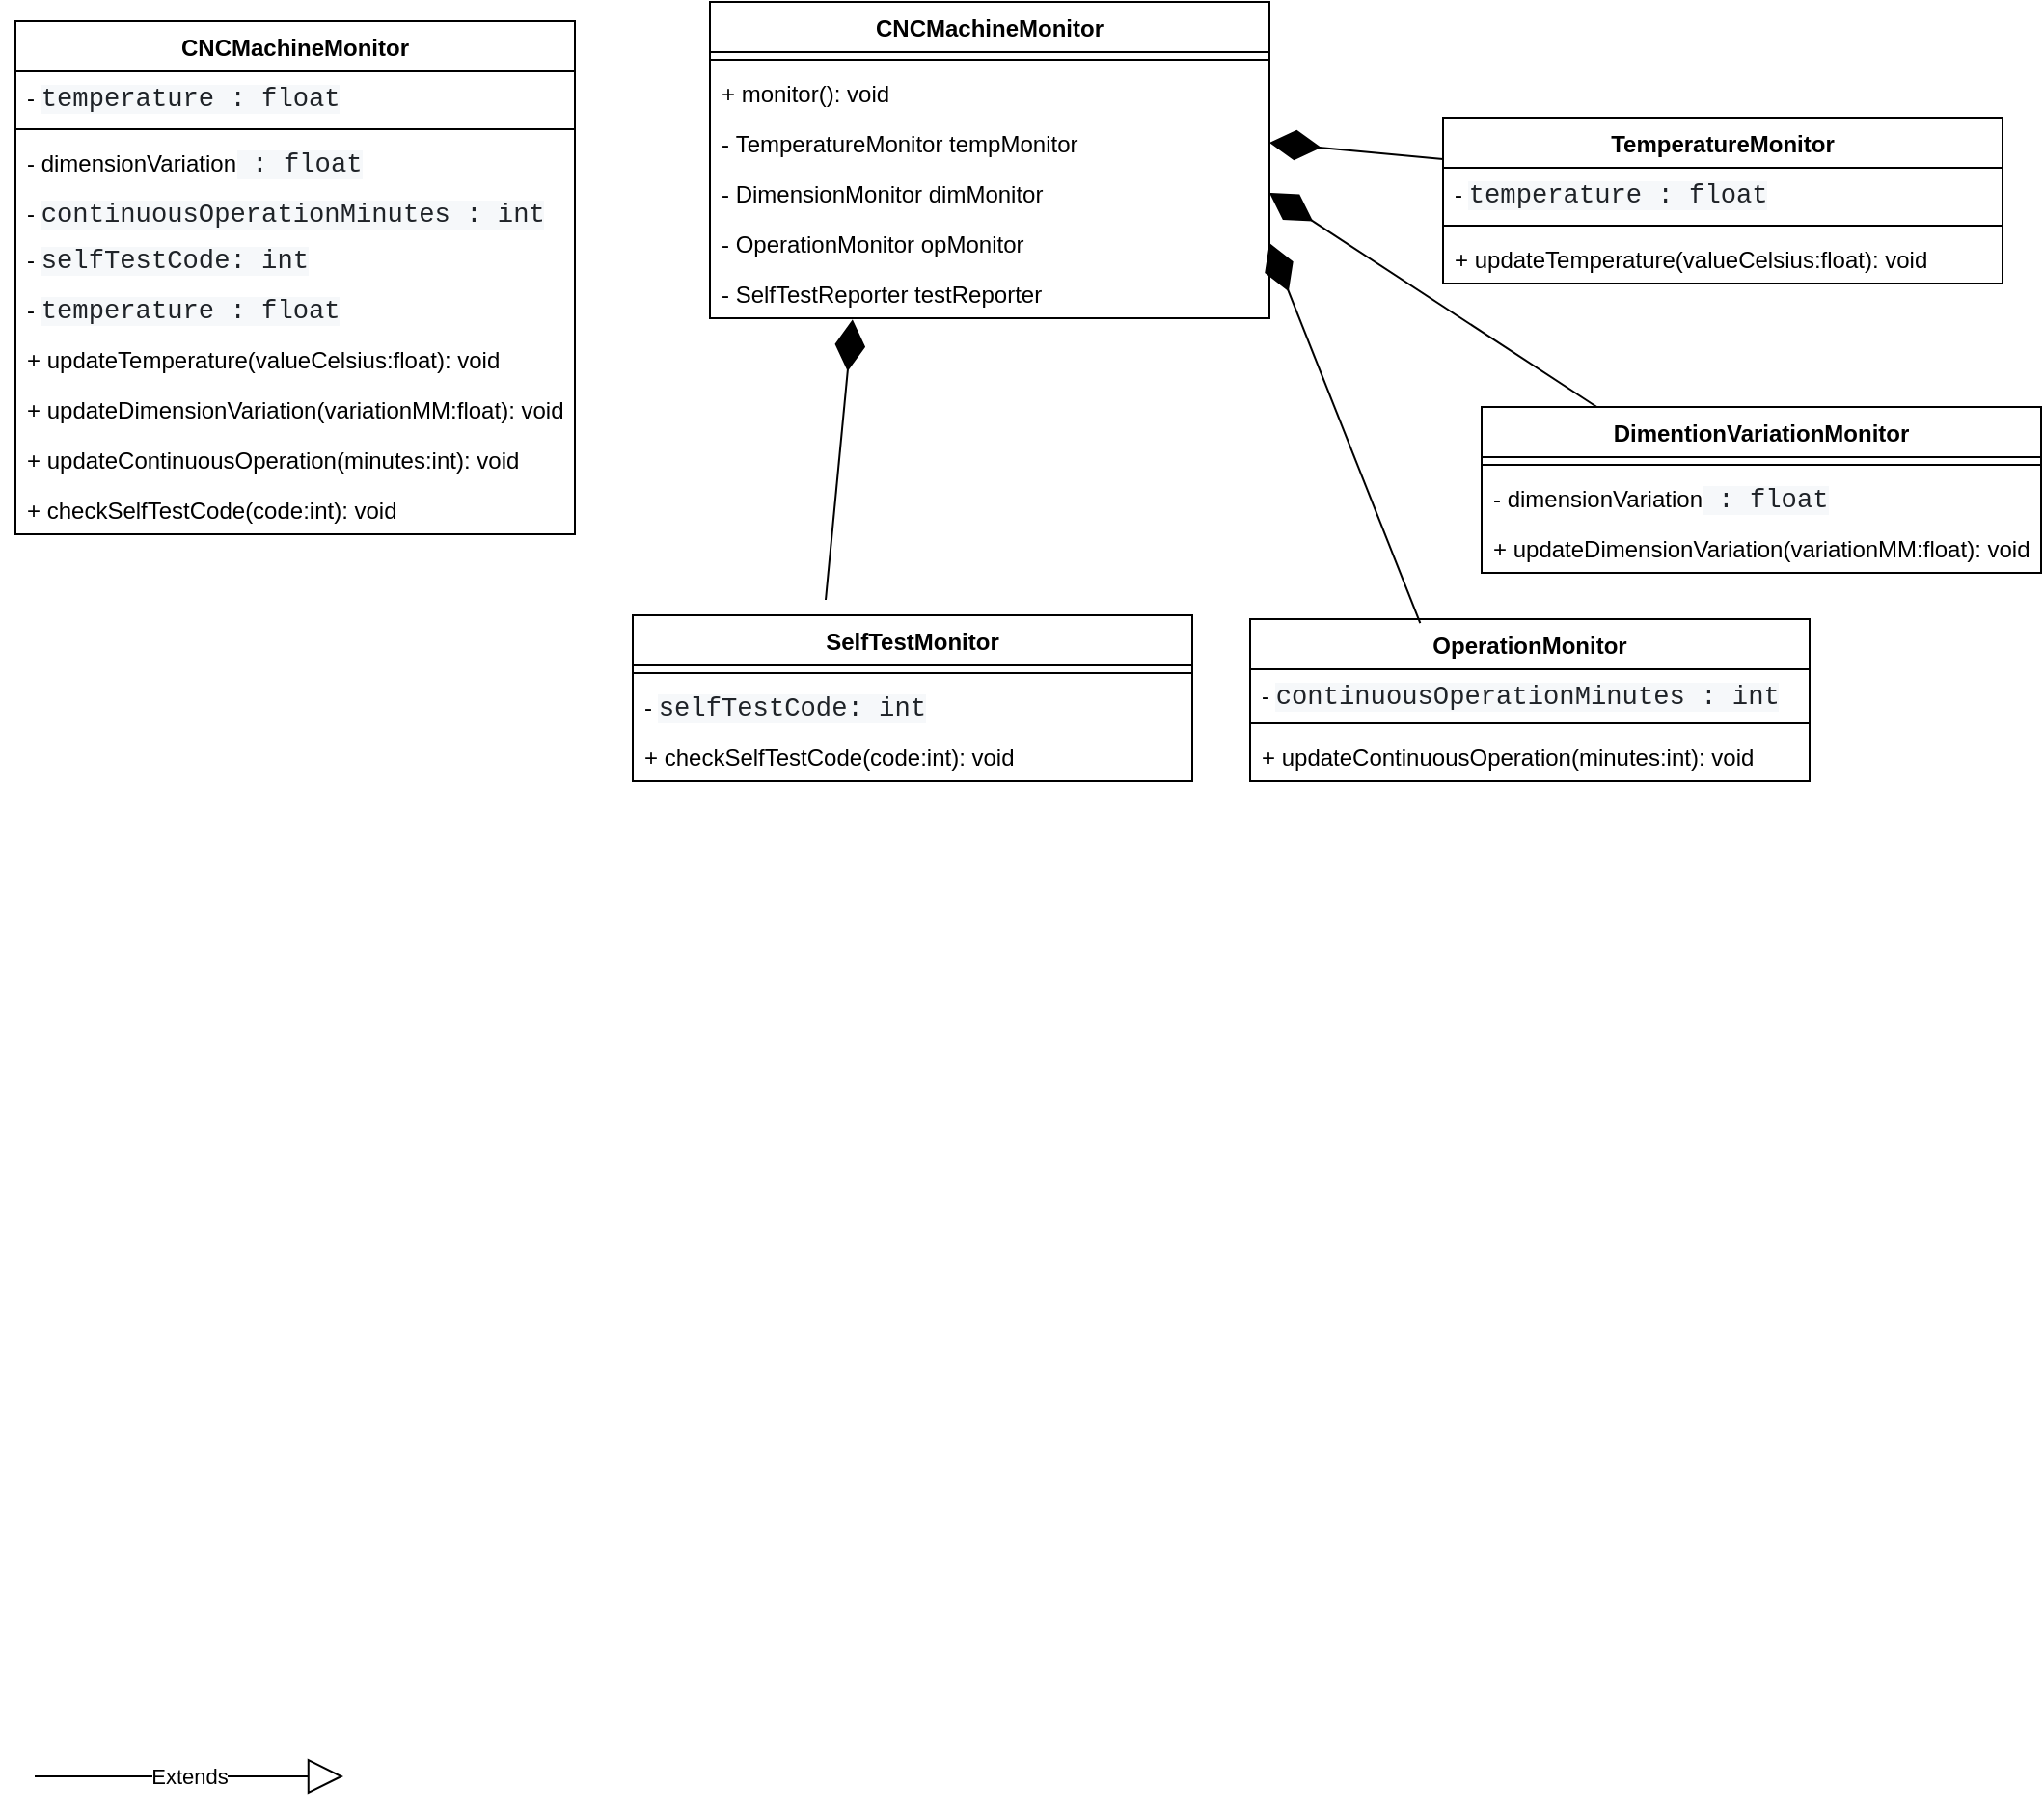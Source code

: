 <mxfile version="26.2.14">
  <diagram name="Page-1" id="bbjkwG65wgfrkujzsiM4">
    <mxGraphModel dx="1204" dy="652" grid="1" gridSize="10" guides="1" tooltips="1" connect="1" arrows="1" fold="1" page="1" pageScale="1" pageWidth="850" pageHeight="1100" math="0" shadow="0">
      <root>
        <mxCell id="0" />
        <mxCell id="1" parent="0" />
        <mxCell id="Lkx_QyvxN00wnPolpOCD-1" value="CNCMachineMonitor" style="swimlane;fontStyle=1;align=center;verticalAlign=top;childLayout=stackLayout;horizontal=1;startSize=26;horizontalStack=0;resizeParent=1;resizeParentMax=0;resizeLast=0;collapsible=1;marginBottom=0;whiteSpace=wrap;html=1;" vertex="1" parent="1">
          <mxGeometry x="30" y="50" width="290" height="266" as="geometry" />
        </mxCell>
        <mxCell id="Lkx_QyvxN00wnPolpOCD-2" value="-&amp;nbsp;&lt;span style=&quot;background-color: rgb(246, 248, 250); color: rgb(31, 35, 40); font-family: ui-monospace, SFMono-Regular, &amp;quot;SF Mono&amp;quot;, Menlo, Consolas, &amp;quot;Liberation Mono&amp;quot;, monospace; font-size: 13.6px;&quot;&gt;temperature : float&lt;/span&gt;" style="text;strokeColor=none;fillColor=none;align=left;verticalAlign=top;spacingLeft=4;spacingRight=4;overflow=hidden;rotatable=0;points=[[0,0.5],[1,0.5]];portConstraint=eastwest;whiteSpace=wrap;html=1;" vertex="1" parent="Lkx_QyvxN00wnPolpOCD-1">
          <mxGeometry y="26" width="290" height="26" as="geometry" />
        </mxCell>
        <mxCell id="Lkx_QyvxN00wnPolpOCD-3" value="" style="line;strokeWidth=1;fillColor=none;align=left;verticalAlign=middle;spacingTop=-1;spacingLeft=3;spacingRight=3;rotatable=0;labelPosition=right;points=[];portConstraint=eastwest;strokeColor=inherit;" vertex="1" parent="Lkx_QyvxN00wnPolpOCD-1">
          <mxGeometry y="52" width="290" height="8" as="geometry" />
        </mxCell>
        <mxCell id="Lkx_QyvxN00wnPolpOCD-5" value="-&amp;nbsp;dimensionVariation&lt;span style=&quot;background-color: rgb(246, 248, 250); color: rgb(31, 35, 40); font-family: ui-monospace, SFMono-Regular, &amp;quot;SF Mono&amp;quot;, Menlo, Consolas, &amp;quot;Liberation Mono&amp;quot;, monospace; font-size: 13.6px;&quot;&gt;&amp;nbsp;: float&lt;/span&gt;" style="text;strokeColor=none;fillColor=none;align=left;verticalAlign=top;spacingLeft=4;spacingRight=4;overflow=hidden;rotatable=0;points=[[0,0.5],[1,0.5]];portConstraint=eastwest;whiteSpace=wrap;html=1;" vertex="1" parent="Lkx_QyvxN00wnPolpOCD-1">
          <mxGeometry y="60" width="290" height="26" as="geometry" />
        </mxCell>
        <mxCell id="Lkx_QyvxN00wnPolpOCD-6" value="-&amp;nbsp;&lt;span style=&quot;background-color: rgb(246, 248, 250); color: rgb(31, 35, 40); font-family: ui-monospace, SFMono-Regular, &amp;quot;SF Mono&amp;quot;, Menlo, Consolas, &amp;quot;Liberation Mono&amp;quot;, monospace; font-size: 13.6px;&quot;&gt;continuousOperationMinutes : int&lt;/span&gt;" style="text;strokeColor=none;fillColor=none;align=left;verticalAlign=top;spacingLeft=4;spacingRight=4;overflow=hidden;rotatable=0;points=[[0,0.5],[1,0.5]];portConstraint=eastwest;whiteSpace=wrap;html=1;" vertex="1" parent="Lkx_QyvxN00wnPolpOCD-1">
          <mxGeometry y="86" width="290" height="24" as="geometry" />
        </mxCell>
        <mxCell id="Lkx_QyvxN00wnPolpOCD-7" value="-&amp;nbsp;&lt;span style=&quot;background-color: rgb(246, 248, 250); color: rgb(31, 35, 40); font-family: ui-monospace, SFMono-Regular, &amp;quot;SF Mono&amp;quot;, Menlo, Consolas, &amp;quot;Liberation Mono&amp;quot;, monospace; font-size: 13.6px;&quot;&gt;selfTestCode: int&lt;/span&gt;" style="text;strokeColor=none;fillColor=none;align=left;verticalAlign=top;spacingLeft=4;spacingRight=4;overflow=hidden;rotatable=0;points=[[0,0.5],[1,0.5]];portConstraint=eastwest;whiteSpace=wrap;html=1;" vertex="1" parent="Lkx_QyvxN00wnPolpOCD-1">
          <mxGeometry y="110" width="290" height="26" as="geometry" />
        </mxCell>
        <mxCell id="Lkx_QyvxN00wnPolpOCD-8" value="-&amp;nbsp;&lt;span style=&quot;background-color: rgb(246, 248, 250); color: rgb(31, 35, 40); font-family: ui-monospace, SFMono-Regular, &amp;quot;SF Mono&amp;quot;, Menlo, Consolas, &amp;quot;Liberation Mono&amp;quot;, monospace; font-size: 13.6px;&quot;&gt;temperature : float&lt;/span&gt;" style="text;strokeColor=none;fillColor=none;align=left;verticalAlign=top;spacingLeft=4;spacingRight=4;overflow=hidden;rotatable=0;points=[[0,0.5],[1,0.5]];portConstraint=eastwest;whiteSpace=wrap;html=1;" vertex="1" parent="Lkx_QyvxN00wnPolpOCD-1">
          <mxGeometry y="136" width="290" height="26" as="geometry" />
        </mxCell>
        <mxCell id="Lkx_QyvxN00wnPolpOCD-4" value="+ updateTemperature(valueCelsius:float): void" style="text;strokeColor=none;fillColor=none;align=left;verticalAlign=top;spacingLeft=4;spacingRight=4;overflow=hidden;rotatable=0;points=[[0,0.5],[1,0.5]];portConstraint=eastwest;whiteSpace=wrap;html=1;" vertex="1" parent="Lkx_QyvxN00wnPolpOCD-1">
          <mxGeometry y="162" width="290" height="26" as="geometry" />
        </mxCell>
        <mxCell id="Lkx_QyvxN00wnPolpOCD-10" value="+ updateDimensionVariation(variationMM:float): void" style="text;strokeColor=none;fillColor=none;align=left;verticalAlign=top;spacingLeft=4;spacingRight=4;overflow=hidden;rotatable=0;points=[[0,0.5],[1,0.5]];portConstraint=eastwest;whiteSpace=wrap;html=1;" vertex="1" parent="Lkx_QyvxN00wnPolpOCD-1">
          <mxGeometry y="188" width="290" height="26" as="geometry" />
        </mxCell>
        <mxCell id="Lkx_QyvxN00wnPolpOCD-11" value="+ updateContinuousOperation(minutes:int): void" style="text;strokeColor=none;fillColor=none;align=left;verticalAlign=top;spacingLeft=4;spacingRight=4;overflow=hidden;rotatable=0;points=[[0,0.5],[1,0.5]];portConstraint=eastwest;whiteSpace=wrap;html=1;" vertex="1" parent="Lkx_QyvxN00wnPolpOCD-1">
          <mxGeometry y="214" width="290" height="26" as="geometry" />
        </mxCell>
        <mxCell id="Lkx_QyvxN00wnPolpOCD-12" value="+ checkSelfTestCode(code:int): void" style="text;strokeColor=none;fillColor=none;align=left;verticalAlign=top;spacingLeft=4;spacingRight=4;overflow=hidden;rotatable=0;points=[[0,0.5],[1,0.5]];portConstraint=eastwest;whiteSpace=wrap;html=1;" vertex="1" parent="Lkx_QyvxN00wnPolpOCD-1">
          <mxGeometry y="240" width="290" height="26" as="geometry" />
        </mxCell>
        <mxCell id="Lkx_QyvxN00wnPolpOCD-13" value="TemperatureMonitor" style="swimlane;fontStyle=1;align=center;verticalAlign=top;childLayout=stackLayout;horizontal=1;startSize=26;horizontalStack=0;resizeParent=1;resizeParentMax=0;resizeLast=0;collapsible=1;marginBottom=0;whiteSpace=wrap;html=1;" vertex="1" parent="1">
          <mxGeometry x="770" y="100" width="290" height="86" as="geometry" />
        </mxCell>
        <mxCell id="Lkx_QyvxN00wnPolpOCD-14" value="-&amp;nbsp;&lt;span style=&quot;background-color: rgb(246, 248, 250); color: rgb(31, 35, 40); font-family: ui-monospace, SFMono-Regular, &amp;quot;SF Mono&amp;quot;, Menlo, Consolas, &amp;quot;Liberation Mono&amp;quot;, monospace; font-size: 13.6px;&quot;&gt;temperature : float&lt;/span&gt;" style="text;strokeColor=none;fillColor=none;align=left;verticalAlign=top;spacingLeft=4;spacingRight=4;overflow=hidden;rotatable=0;points=[[0,0.5],[1,0.5]];portConstraint=eastwest;whiteSpace=wrap;html=1;" vertex="1" parent="Lkx_QyvxN00wnPolpOCD-13">
          <mxGeometry y="26" width="290" height="26" as="geometry" />
        </mxCell>
        <mxCell id="Lkx_QyvxN00wnPolpOCD-15" value="" style="line;strokeWidth=1;fillColor=none;align=left;verticalAlign=middle;spacingTop=-1;spacingLeft=3;spacingRight=3;rotatable=0;labelPosition=right;points=[];portConstraint=eastwest;strokeColor=inherit;" vertex="1" parent="Lkx_QyvxN00wnPolpOCD-13">
          <mxGeometry y="52" width="290" height="8" as="geometry" />
        </mxCell>
        <mxCell id="Lkx_QyvxN00wnPolpOCD-20" value="+ updateTemperature(valueCelsius:float): void" style="text;strokeColor=none;fillColor=none;align=left;verticalAlign=top;spacingLeft=4;spacingRight=4;overflow=hidden;rotatable=0;points=[[0,0.5],[1,0.5]];portConstraint=eastwest;whiteSpace=wrap;html=1;" vertex="1" parent="Lkx_QyvxN00wnPolpOCD-13">
          <mxGeometry y="60" width="290" height="26" as="geometry" />
        </mxCell>
        <mxCell id="Lkx_QyvxN00wnPolpOCD-24" value="DimentionVariationMonitor" style="swimlane;fontStyle=1;align=center;verticalAlign=top;childLayout=stackLayout;horizontal=1;startSize=26;horizontalStack=0;resizeParent=1;resizeParentMax=0;resizeLast=0;collapsible=1;marginBottom=0;whiteSpace=wrap;html=1;" vertex="1" parent="1">
          <mxGeometry x="790" y="250" width="290" height="86" as="geometry" />
        </mxCell>
        <mxCell id="Lkx_QyvxN00wnPolpOCD-26" value="" style="line;strokeWidth=1;fillColor=none;align=left;verticalAlign=middle;spacingTop=-1;spacingLeft=3;spacingRight=3;rotatable=0;labelPosition=right;points=[];portConstraint=eastwest;strokeColor=inherit;" vertex="1" parent="Lkx_QyvxN00wnPolpOCD-24">
          <mxGeometry y="26" width="290" height="8" as="geometry" />
        </mxCell>
        <mxCell id="Lkx_QyvxN00wnPolpOCD-27" value="-&amp;nbsp;dimensionVariation&lt;span style=&quot;background-color: rgb(246, 248, 250); color: rgb(31, 35, 40); font-family: ui-monospace, SFMono-Regular, &amp;quot;SF Mono&amp;quot;, Menlo, Consolas, &amp;quot;Liberation Mono&amp;quot;, monospace; font-size: 13.6px;&quot;&gt;&amp;nbsp;: float&lt;/span&gt;" style="text;strokeColor=none;fillColor=none;align=left;verticalAlign=top;spacingLeft=4;spacingRight=4;overflow=hidden;rotatable=0;points=[[0,0.5],[1,0.5]];portConstraint=eastwest;whiteSpace=wrap;html=1;" vertex="1" parent="Lkx_QyvxN00wnPolpOCD-24">
          <mxGeometry y="34" width="290" height="26" as="geometry" />
        </mxCell>
        <mxCell id="Lkx_QyvxN00wnPolpOCD-32" value="+ updateDimensionVariation(variationMM:float): void" style="text;strokeColor=none;fillColor=none;align=left;verticalAlign=top;spacingLeft=4;spacingRight=4;overflow=hidden;rotatable=0;points=[[0,0.5],[1,0.5]];portConstraint=eastwest;whiteSpace=wrap;html=1;" vertex="1" parent="Lkx_QyvxN00wnPolpOCD-24">
          <mxGeometry y="60" width="290" height="26" as="geometry" />
        </mxCell>
        <mxCell id="Lkx_QyvxN00wnPolpOCD-35" value="OperationMonitor" style="swimlane;fontStyle=1;align=center;verticalAlign=top;childLayout=stackLayout;horizontal=1;startSize=26;horizontalStack=0;resizeParent=1;resizeParentMax=0;resizeLast=0;collapsible=1;marginBottom=0;whiteSpace=wrap;html=1;" vertex="1" parent="1">
          <mxGeometry x="670" y="360" width="290" height="84" as="geometry" />
        </mxCell>
        <mxCell id="Lkx_QyvxN00wnPolpOCD-39" value="-&amp;nbsp;&lt;span style=&quot;background-color: rgb(246, 248, 250); color: rgb(31, 35, 40); font-family: ui-monospace, SFMono-Regular, &amp;quot;SF Mono&amp;quot;, Menlo, Consolas, &amp;quot;Liberation Mono&amp;quot;, monospace; font-size: 13.6px;&quot;&gt;continuousOperationMinutes : int&lt;/span&gt;" style="text;strokeColor=none;fillColor=none;align=left;verticalAlign=top;spacingLeft=4;spacingRight=4;overflow=hidden;rotatable=0;points=[[0,0.5],[1,0.5]];portConstraint=eastwest;whiteSpace=wrap;html=1;" vertex="1" parent="Lkx_QyvxN00wnPolpOCD-35">
          <mxGeometry y="26" width="290" height="24" as="geometry" />
        </mxCell>
        <mxCell id="Lkx_QyvxN00wnPolpOCD-37" value="" style="line;strokeWidth=1;fillColor=none;align=left;verticalAlign=middle;spacingTop=-1;spacingLeft=3;spacingRight=3;rotatable=0;labelPosition=right;points=[];portConstraint=eastwest;strokeColor=inherit;" vertex="1" parent="Lkx_QyvxN00wnPolpOCD-35">
          <mxGeometry y="50" width="290" height="8" as="geometry" />
        </mxCell>
        <mxCell id="Lkx_QyvxN00wnPolpOCD-44" value="+ updateContinuousOperation(minutes:int): void" style="text;strokeColor=none;fillColor=none;align=left;verticalAlign=top;spacingLeft=4;spacingRight=4;overflow=hidden;rotatable=0;points=[[0,0.5],[1,0.5]];portConstraint=eastwest;whiteSpace=wrap;html=1;" vertex="1" parent="Lkx_QyvxN00wnPolpOCD-35">
          <mxGeometry y="58" width="290" height="26" as="geometry" />
        </mxCell>
        <mxCell id="Lkx_QyvxN00wnPolpOCD-46" value="SelfTestMonitor" style="swimlane;fontStyle=1;align=center;verticalAlign=top;childLayout=stackLayout;horizontal=1;startSize=26;horizontalStack=0;resizeParent=1;resizeParentMax=0;resizeLast=0;collapsible=1;marginBottom=0;whiteSpace=wrap;html=1;" vertex="1" parent="1">
          <mxGeometry x="350" y="358" width="290" height="86" as="geometry" />
        </mxCell>
        <mxCell id="Lkx_QyvxN00wnPolpOCD-48" value="" style="line;strokeWidth=1;fillColor=none;align=left;verticalAlign=middle;spacingTop=-1;spacingLeft=3;spacingRight=3;rotatable=0;labelPosition=right;points=[];portConstraint=eastwest;strokeColor=inherit;" vertex="1" parent="Lkx_QyvxN00wnPolpOCD-46">
          <mxGeometry y="26" width="290" height="8" as="geometry" />
        </mxCell>
        <mxCell id="Lkx_QyvxN00wnPolpOCD-51" value="-&amp;nbsp;&lt;span style=&quot;background-color: rgb(246, 248, 250); color: rgb(31, 35, 40); font-family: ui-monospace, SFMono-Regular, &amp;quot;SF Mono&amp;quot;, Menlo, Consolas, &amp;quot;Liberation Mono&amp;quot;, monospace; font-size: 13.6px;&quot;&gt;selfTestCode: int&lt;/span&gt;" style="text;strokeColor=none;fillColor=none;align=left;verticalAlign=top;spacingLeft=4;spacingRight=4;overflow=hidden;rotatable=0;points=[[0,0.5],[1,0.5]];portConstraint=eastwest;whiteSpace=wrap;html=1;" vertex="1" parent="Lkx_QyvxN00wnPolpOCD-46">
          <mxGeometry y="34" width="290" height="26" as="geometry" />
        </mxCell>
        <mxCell id="Lkx_QyvxN00wnPolpOCD-56" value="+ checkSelfTestCode(code:int): void" style="text;strokeColor=none;fillColor=none;align=left;verticalAlign=top;spacingLeft=4;spacingRight=4;overflow=hidden;rotatable=0;points=[[0,0.5],[1,0.5]];portConstraint=eastwest;whiteSpace=wrap;html=1;" vertex="1" parent="Lkx_QyvxN00wnPolpOCD-46">
          <mxGeometry y="60" width="290" height="26" as="geometry" />
        </mxCell>
        <mxCell id="Lkx_QyvxN00wnPolpOCD-58" value="CNCMachineMonitor" style="swimlane;fontStyle=1;align=center;verticalAlign=top;childLayout=stackLayout;horizontal=1;startSize=26;horizontalStack=0;resizeParent=1;resizeParentMax=0;resizeLast=0;collapsible=1;marginBottom=0;whiteSpace=wrap;html=1;" vertex="1" parent="1">
          <mxGeometry x="390" y="40" width="290" height="164" as="geometry" />
        </mxCell>
        <mxCell id="Lkx_QyvxN00wnPolpOCD-60" value="" style="line;strokeWidth=1;fillColor=none;align=left;verticalAlign=middle;spacingTop=-1;spacingLeft=3;spacingRight=3;rotatable=0;labelPosition=right;points=[];portConstraint=eastwest;strokeColor=inherit;" vertex="1" parent="Lkx_QyvxN00wnPolpOCD-58">
          <mxGeometry y="26" width="290" height="8" as="geometry" />
        </mxCell>
        <mxCell id="Lkx_QyvxN00wnPolpOCD-68" value="+ monitor(): void" style="text;strokeColor=none;fillColor=none;align=left;verticalAlign=top;spacingLeft=4;spacingRight=4;overflow=hidden;rotatable=0;points=[[0,0.5],[1,0.5]];portConstraint=eastwest;whiteSpace=wrap;html=1;" vertex="1" parent="Lkx_QyvxN00wnPolpOCD-58">
          <mxGeometry y="34" width="290" height="26" as="geometry" />
        </mxCell>
        <mxCell id="Lkx_QyvxN00wnPolpOCD-70" value="-&amp;nbsp;TemperatureMonitor tempMonitor" style="text;strokeColor=none;fillColor=none;align=left;verticalAlign=top;spacingLeft=4;spacingRight=4;overflow=hidden;rotatable=0;points=[[0,0.5],[1,0.5]];portConstraint=eastwest;whiteSpace=wrap;html=1;" vertex="1" parent="Lkx_QyvxN00wnPolpOCD-58">
          <mxGeometry y="60" width="290" height="26" as="geometry" />
        </mxCell>
        <mxCell id="Lkx_QyvxN00wnPolpOCD-72" value="-&amp;nbsp;DimensionMonitor dimMonitor" style="text;strokeColor=none;fillColor=none;align=left;verticalAlign=top;spacingLeft=4;spacingRight=4;overflow=hidden;rotatable=0;points=[[0,0.5],[1,0.5]];portConstraint=eastwest;whiteSpace=wrap;html=1;" vertex="1" parent="Lkx_QyvxN00wnPolpOCD-58">
          <mxGeometry y="86" width="290" height="26" as="geometry" />
        </mxCell>
        <mxCell id="Lkx_QyvxN00wnPolpOCD-73" value="-&amp;nbsp;OperationMonitor opMonitor" style="text;strokeColor=none;fillColor=none;align=left;verticalAlign=top;spacingLeft=4;spacingRight=4;overflow=hidden;rotatable=0;points=[[0,0.5],[1,0.5]];portConstraint=eastwest;whiteSpace=wrap;html=1;" vertex="1" parent="Lkx_QyvxN00wnPolpOCD-58">
          <mxGeometry y="112" width="290" height="26" as="geometry" />
        </mxCell>
        <mxCell id="Lkx_QyvxN00wnPolpOCD-74" value="-&amp;nbsp;SelfTestReporter testReporter" style="text;strokeColor=none;fillColor=none;align=left;verticalAlign=top;spacingLeft=4;spacingRight=4;overflow=hidden;rotatable=0;points=[[0,0.5],[1,0.5]];portConstraint=eastwest;whiteSpace=wrap;html=1;" vertex="1" parent="Lkx_QyvxN00wnPolpOCD-58">
          <mxGeometry y="138" width="290" height="26" as="geometry" />
        </mxCell>
        <mxCell id="Lkx_QyvxN00wnPolpOCD-69" value="Extends" style="endArrow=block;endSize=16;endFill=0;html=1;rounded=0;" edge="1" parent="1">
          <mxGeometry width="160" relative="1" as="geometry">
            <mxPoint x="40" y="960" as="sourcePoint" />
            <mxPoint x="200" y="960" as="targetPoint" />
          </mxGeometry>
        </mxCell>
        <mxCell id="Lkx_QyvxN00wnPolpOCD-71" value="" style="endArrow=diamondThin;endFill=1;endSize=24;html=1;rounded=0;exitX=0;exitY=0.25;exitDx=0;exitDy=0;entryX=1;entryY=0.5;entryDx=0;entryDy=0;" edge="1" parent="1" source="Lkx_QyvxN00wnPolpOCD-13" target="Lkx_QyvxN00wnPolpOCD-70">
          <mxGeometry width="160" relative="1" as="geometry">
            <mxPoint x="585" y="200" as="sourcePoint" />
            <mxPoint x="425" y="200" as="targetPoint" />
          </mxGeometry>
        </mxCell>
        <mxCell id="Lkx_QyvxN00wnPolpOCD-75" value="" style="endArrow=diamondThin;endFill=1;endSize=24;html=1;rounded=0;entryX=1;entryY=0.5;entryDx=0;entryDy=0;exitX=0.206;exitY=0;exitDx=0;exitDy=0;exitPerimeter=0;" edge="1" parent="1" source="Lkx_QyvxN00wnPolpOCD-24" target="Lkx_QyvxN00wnPolpOCD-72">
          <mxGeometry width="160" relative="1" as="geometry">
            <mxPoint x="370" y="320" as="sourcePoint" />
            <mxPoint x="530" y="320" as="targetPoint" />
          </mxGeometry>
        </mxCell>
        <mxCell id="Lkx_QyvxN00wnPolpOCD-76" value="" style="endArrow=diamondThin;endFill=1;endSize=24;html=1;rounded=0;entryX=1;entryY=0.5;entryDx=0;entryDy=0;exitX=0.304;exitY=0.024;exitDx=0;exitDy=0;exitPerimeter=0;" edge="1" parent="1" source="Lkx_QyvxN00wnPolpOCD-35" target="Lkx_QyvxN00wnPolpOCD-73">
          <mxGeometry width="160" relative="1" as="geometry">
            <mxPoint x="750" y="350" as="sourcePoint" />
            <mxPoint x="530" y="320" as="targetPoint" />
          </mxGeometry>
        </mxCell>
        <mxCell id="Lkx_QyvxN00wnPolpOCD-77" value="" style="endArrow=diamondThin;endFill=1;endSize=24;html=1;rounded=0;entryX=0.255;entryY=1.026;entryDx=0;entryDy=0;entryPerimeter=0;" edge="1" parent="1" target="Lkx_QyvxN00wnPolpOCD-74">
          <mxGeometry width="160" relative="1" as="geometry">
            <mxPoint x="450" y="350" as="sourcePoint" />
            <mxPoint x="530" y="320" as="targetPoint" />
          </mxGeometry>
        </mxCell>
      </root>
    </mxGraphModel>
  </diagram>
</mxfile>
